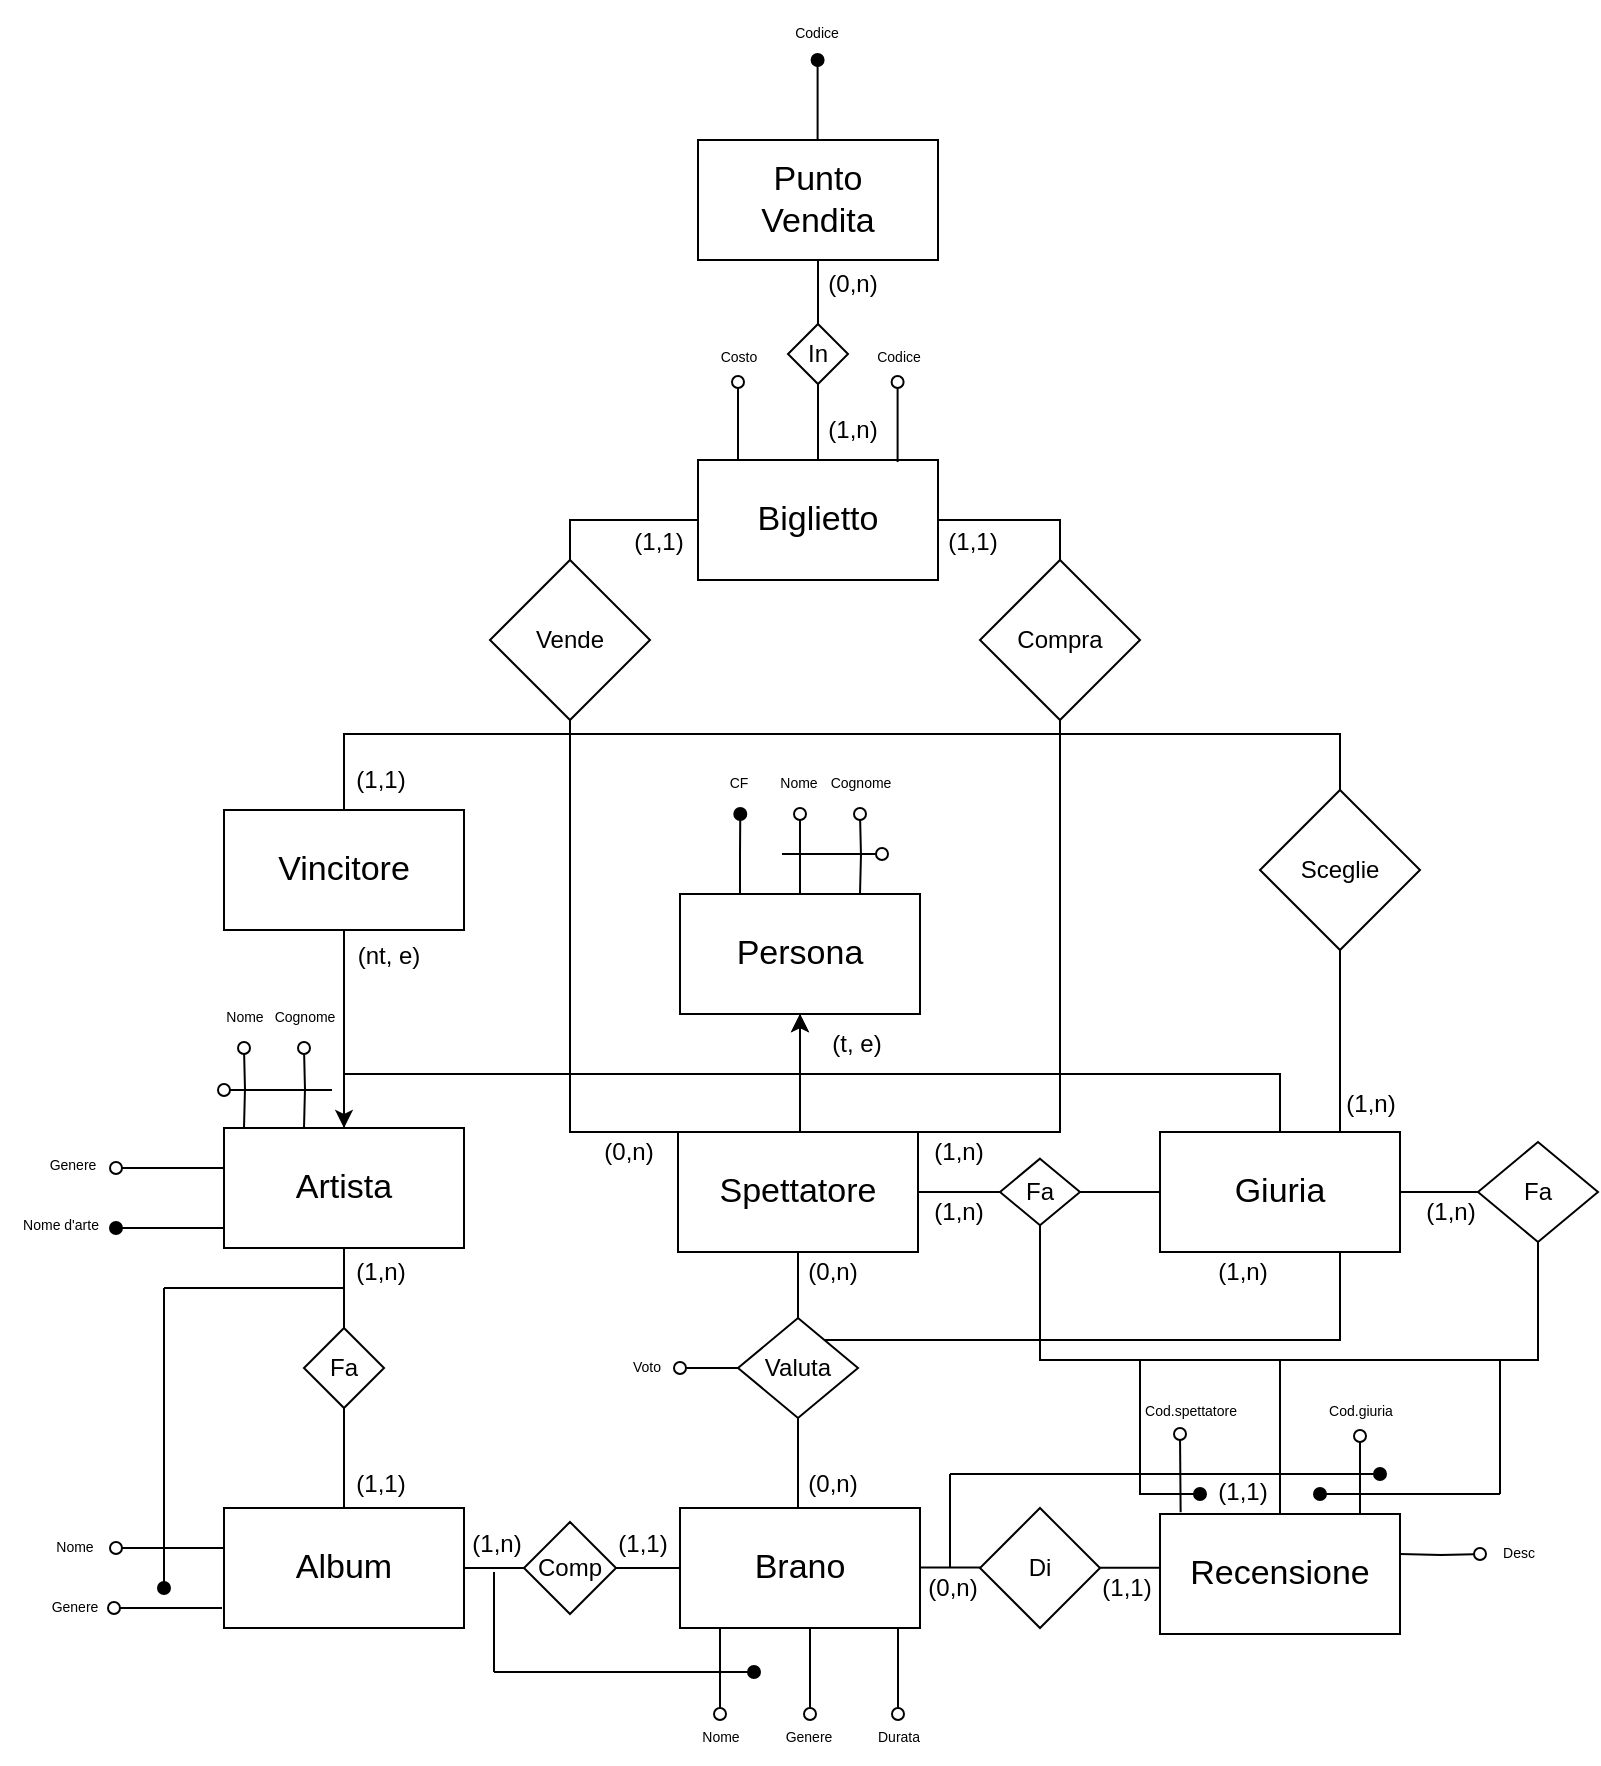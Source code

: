 <mxfile version="24.3.1" type="device">
  <diagram name="Page-1" id="6_uG9G4QXuL_a9NMh_rZ">
    <mxGraphModel dx="1434" dy="756" grid="1" gridSize="10" guides="1" tooltips="1" connect="1" arrows="1" fold="1" page="1" pageScale="1" pageWidth="3300" pageHeight="2339" math="0" shadow="0">
      <root>
        <mxCell id="0" />
        <mxCell id="1" parent="0" />
        <mxCell id="wCHP_Dc-bE9rDjU99wCx-6" style="edgeStyle=orthogonalEdgeStyle;rounded=0;orthogonalLoop=1;jettySize=auto;html=1;exitX=0.25;exitY=0;exitDx=0;exitDy=0;endArrow=oval;endFill=1;" parent="1" source="wCHP_Dc-bE9rDjU99wCx-1" edge="1">
          <mxGeometry relative="1" as="geometry">
            <mxPoint x="1500.143" y="1037" as="targetPoint" />
          </mxGeometry>
        </mxCell>
        <mxCell id="wCHP_Dc-bE9rDjU99wCx-8" style="edgeStyle=orthogonalEdgeStyle;rounded=0;orthogonalLoop=1;jettySize=auto;html=1;endArrow=oval;endFill=0;" parent="1" source="wCHP_Dc-bE9rDjU99wCx-1" edge="1">
          <mxGeometry relative="1" as="geometry">
            <mxPoint x="1530" y="1037" as="targetPoint" />
          </mxGeometry>
        </mxCell>
        <mxCell id="wCHP_Dc-bE9rDjU99wCx-1" value="&lt;font style=&quot;font-size: 17px;&quot;&gt;Persona&lt;/font&gt;" style="rounded=0;whiteSpace=wrap;html=1;" parent="1" vertex="1">
          <mxGeometry x="1470" y="1077" width="120" height="60" as="geometry" />
        </mxCell>
        <mxCell id="wCHP_Dc-bE9rDjU99wCx-4" style="edgeStyle=orthogonalEdgeStyle;rounded=0;orthogonalLoop=1;jettySize=auto;html=1;entryX=0.5;entryY=1;entryDx=0;entryDy=0;" parent="1" source="wCHP_Dc-bE9rDjU99wCx-2" target="wCHP_Dc-bE9rDjU99wCx-1" edge="1">
          <mxGeometry relative="1" as="geometry">
            <Array as="points">
              <mxPoint x="1302" y="1167" />
              <mxPoint x="1530" y="1167" />
            </Array>
          </mxGeometry>
        </mxCell>
        <mxCell id="wCHP_Dc-bE9rDjU99wCx-2" value="&lt;font style=&quot;font-size: 17px;&quot;&gt;Artista&lt;/font&gt;" style="rounded=0;whiteSpace=wrap;html=1;" parent="1" vertex="1">
          <mxGeometry x="1242" y="1194" width="120" height="60" as="geometry" />
        </mxCell>
        <mxCell id="wCHP_Dc-bE9rDjU99wCx-42" style="edgeStyle=orthogonalEdgeStyle;rounded=0;orthogonalLoop=1;jettySize=auto;html=1;endArrow=none;endFill=0;" parent="1" edge="1">
          <mxGeometry relative="1" as="geometry">
            <mxPoint x="1530" y="1137" as="targetPoint" />
            <mxPoint x="1530" y="1196" as="sourcePoint" />
          </mxGeometry>
        </mxCell>
        <mxCell id="wCHP_Dc-bE9rDjU99wCx-101" style="edgeStyle=orthogonalEdgeStyle;rounded=0;orthogonalLoop=1;jettySize=auto;html=1;exitX=1;exitY=0;exitDx=0;exitDy=0;entryX=0.5;entryY=1;entryDx=0;entryDy=0;endArrow=none;endFill=0;" parent="1" source="wCHP_Dc-bE9rDjU99wCx-3" target="wCHP_Dc-bE9rDjU99wCx-96" edge="1">
          <mxGeometry relative="1" as="geometry">
            <Array as="points">
              <mxPoint x="1660" y="1196" />
              <mxPoint x="1660" y="977" />
            </Array>
          </mxGeometry>
        </mxCell>
        <mxCell id="wCHP_Dc-bE9rDjU99wCx-3" value="&lt;font style=&quot;font-size: 17px;&quot;&gt;Spettatore&lt;/font&gt;" style="rounded=0;whiteSpace=wrap;html=1;" parent="1" vertex="1">
          <mxGeometry x="1469" y="1196" width="120" height="60" as="geometry" />
        </mxCell>
        <mxCell id="wCHP_Dc-bE9rDjU99wCx-7" value="&lt;font style=&quot;font-size: 7px;&quot;&gt;CF&lt;/font&gt;" style="text;html=1;align=center;verticalAlign=middle;resizable=0;points=[];autosize=1;strokeColor=none;fillColor=none;" parent="1" vertex="1">
          <mxGeometry x="1484" y="1005" width="30" height="30" as="geometry" />
        </mxCell>
        <mxCell id="wCHP_Dc-bE9rDjU99wCx-9" value="&lt;font style=&quot;font-size: 7px;&quot;&gt;Nome&lt;/font&gt;" style="text;html=1;align=center;verticalAlign=middle;resizable=0;points=[];autosize=1;strokeColor=none;fillColor=none;" parent="1" vertex="1">
          <mxGeometry x="1509" y="1005" width="40" height="30" as="geometry" />
        </mxCell>
        <mxCell id="wCHP_Dc-bE9rDjU99wCx-10" style="edgeStyle=orthogonalEdgeStyle;rounded=0;orthogonalLoop=1;jettySize=auto;html=1;endArrow=oval;endFill=0;" parent="1" edge="1">
          <mxGeometry relative="1" as="geometry">
            <mxPoint x="1560" y="1037" as="targetPoint" />
            <mxPoint x="1560" y="1077" as="sourcePoint" />
          </mxGeometry>
        </mxCell>
        <mxCell id="wCHP_Dc-bE9rDjU99wCx-11" value="&lt;font style=&quot;font-size: 7px;&quot;&gt;Cognome&lt;/font&gt;" style="text;html=1;align=center;verticalAlign=middle;resizable=0;points=[];autosize=1;strokeColor=none;fillColor=none;" parent="1" vertex="1">
          <mxGeometry x="1535" y="1005" width="50" height="30" as="geometry" />
        </mxCell>
        <mxCell id="wCHP_Dc-bE9rDjU99wCx-13" style="edgeStyle=orthogonalEdgeStyle;rounded=0;orthogonalLoop=1;jettySize=auto;html=1;endArrow=oval;endFill=0;" parent="1" edge="1">
          <mxGeometry relative="1" as="geometry">
            <mxPoint x="1252" y="1154" as="targetPoint" />
            <mxPoint x="1252" y="1194" as="sourcePoint" />
          </mxGeometry>
        </mxCell>
        <mxCell id="wCHP_Dc-bE9rDjU99wCx-14" style="edgeStyle=orthogonalEdgeStyle;rounded=0;orthogonalLoop=1;jettySize=auto;html=1;endArrow=oval;endFill=0;" parent="1" edge="1">
          <mxGeometry relative="1" as="geometry">
            <mxPoint x="1282" y="1154" as="targetPoint" />
            <mxPoint x="1282" y="1194" as="sourcePoint" />
          </mxGeometry>
        </mxCell>
        <mxCell id="wCHP_Dc-bE9rDjU99wCx-15" value="&lt;font style=&quot;font-size: 7px;&quot;&gt;Cognome&lt;/font&gt;" style="text;html=1;align=center;verticalAlign=middle;resizable=0;points=[];autosize=1;strokeColor=none;fillColor=none;" parent="1" vertex="1">
          <mxGeometry x="1257" y="1122" width="50" height="30" as="geometry" />
        </mxCell>
        <mxCell id="wCHP_Dc-bE9rDjU99wCx-16" value="&lt;font style=&quot;font-size: 7px;&quot;&gt;Nome&lt;/font&gt;" style="text;html=1;align=center;verticalAlign=middle;resizable=0;points=[];autosize=1;strokeColor=none;fillColor=none;" parent="1" vertex="1">
          <mxGeometry x="1232" y="1122" width="40" height="30" as="geometry" />
        </mxCell>
        <mxCell id="wCHP_Dc-bE9rDjU99wCx-18" style="edgeStyle=orthogonalEdgeStyle;rounded=0;orthogonalLoop=1;jettySize=auto;html=1;endArrow=oval;endFill=0;" parent="1" edge="1">
          <mxGeometry relative="1" as="geometry">
            <mxPoint x="1242" y="1175" as="targetPoint" />
            <mxPoint x="1296" y="1175" as="sourcePoint" />
          </mxGeometry>
        </mxCell>
        <mxCell id="wCHP_Dc-bE9rDjU99wCx-19" style="edgeStyle=orthogonalEdgeStyle;rounded=0;orthogonalLoop=1;jettySize=auto;html=1;endArrow=oval;endFill=0;" parent="1" edge="1">
          <mxGeometry relative="1" as="geometry">
            <mxPoint x="1188" y="1214" as="targetPoint" />
            <mxPoint x="1242" y="1214" as="sourcePoint" />
          </mxGeometry>
        </mxCell>
        <mxCell id="wCHP_Dc-bE9rDjU99wCx-20" value="&lt;font style=&quot;font-size: 7px;&quot;&gt;Genere&lt;/font&gt;" style="text;html=1;align=center;verticalAlign=middle;resizable=0;points=[];autosize=1;strokeColor=none;fillColor=none;" parent="1" vertex="1">
          <mxGeometry x="1141" y="1196" width="50" height="30" as="geometry" />
        </mxCell>
        <mxCell id="wCHP_Dc-bE9rDjU99wCx-21" style="edgeStyle=orthogonalEdgeStyle;rounded=0;orthogonalLoop=1;jettySize=auto;html=1;endArrow=oval;endFill=1;" parent="1" edge="1">
          <mxGeometry relative="1" as="geometry">
            <mxPoint x="1188" y="1244" as="targetPoint" />
            <mxPoint x="1242" y="1244" as="sourcePoint" />
          </mxGeometry>
        </mxCell>
        <mxCell id="wCHP_Dc-bE9rDjU99wCx-22" value="&lt;font style=&quot;font-size: 7px;&quot;&gt;Nome d&#39;arte&lt;/font&gt;" style="text;html=1;align=center;verticalAlign=middle;resizable=0;points=[];autosize=1;strokeColor=none;fillColor=none;" parent="1" vertex="1">
          <mxGeometry x="1130" y="1226" width="60" height="30" as="geometry" />
        </mxCell>
        <mxCell id="wCHP_Dc-bE9rDjU99wCx-24" style="edgeStyle=orthogonalEdgeStyle;rounded=0;orthogonalLoop=1;jettySize=auto;html=1;entryX=0.5;entryY=1;entryDx=0;entryDy=0;endArrow=none;endFill=0;" parent="1" source="wCHP_Dc-bE9rDjU99wCx-23" target="wCHP_Dc-bE9rDjU99wCx-2" edge="1">
          <mxGeometry relative="1" as="geometry" />
        </mxCell>
        <mxCell id="wCHP_Dc-bE9rDjU99wCx-23" value="Fa" style="rhombus;whiteSpace=wrap;html=1;" parent="1" vertex="1">
          <mxGeometry x="1282" y="1294" width="40" height="40" as="geometry" />
        </mxCell>
        <mxCell id="wCHP_Dc-bE9rDjU99wCx-26" style="edgeStyle=orthogonalEdgeStyle;rounded=0;orthogonalLoop=1;jettySize=auto;html=1;entryX=0.5;entryY=1;entryDx=0;entryDy=0;endArrow=none;endFill=0;" parent="1" source="wCHP_Dc-bE9rDjU99wCx-25" target="wCHP_Dc-bE9rDjU99wCx-23" edge="1">
          <mxGeometry relative="1" as="geometry" />
        </mxCell>
        <mxCell id="wCHP_Dc-bE9rDjU99wCx-40" value="" style="edgeStyle=orthogonalEdgeStyle;rounded=0;orthogonalLoop=1;jettySize=auto;html=1;endArrow=none;endFill=0;" parent="1" source="wCHP_Dc-bE9rDjU99wCx-34" target="wCHP_Dc-bE9rDjU99wCx-36" edge="1">
          <mxGeometry relative="1" as="geometry" />
        </mxCell>
        <mxCell id="wCHP_Dc-bE9rDjU99wCx-25" value="&lt;font style=&quot;font-size: 17px;&quot;&gt;Album&lt;/font&gt;" style="rounded=0;whiteSpace=wrap;html=1;" parent="1" vertex="1">
          <mxGeometry x="1242" y="1384" width="120" height="60" as="geometry" />
        </mxCell>
        <mxCell id="wCHP_Dc-bE9rDjU99wCx-27" style="edgeStyle=orthogonalEdgeStyle;rounded=0;orthogonalLoop=1;jettySize=auto;html=1;endArrow=oval;endFill=0;" parent="1" edge="1">
          <mxGeometry relative="1" as="geometry">
            <mxPoint x="1188" y="1404" as="targetPoint" />
            <mxPoint x="1242" y="1404" as="sourcePoint" />
          </mxGeometry>
        </mxCell>
        <mxCell id="wCHP_Dc-bE9rDjU99wCx-28" value="&lt;font style=&quot;font-size: 7px;&quot;&gt;Nome&lt;/font&gt;" style="text;html=1;align=center;verticalAlign=middle;resizable=0;points=[];autosize=1;strokeColor=none;fillColor=none;" parent="1" vertex="1">
          <mxGeometry x="1147" y="1387" width="40" height="30" as="geometry" />
        </mxCell>
        <mxCell id="wCHP_Dc-bE9rDjU99wCx-29" value="" style="endArrow=none;html=1;rounded=0;" parent="1" edge="1">
          <mxGeometry width="50" height="50" relative="1" as="geometry">
            <mxPoint x="1212" y="1274" as="sourcePoint" />
            <mxPoint x="1302" y="1274" as="targetPoint" />
          </mxGeometry>
        </mxCell>
        <mxCell id="wCHP_Dc-bE9rDjU99wCx-30" value="" style="endArrow=oval;html=1;rounded=0;endFill=1;" parent="1" edge="1">
          <mxGeometry width="50" height="50" relative="1" as="geometry">
            <mxPoint x="1212" y="1274" as="sourcePoint" />
            <mxPoint x="1212" y="1424" as="targetPoint" />
          </mxGeometry>
        </mxCell>
        <mxCell id="wCHP_Dc-bE9rDjU99wCx-31" style="edgeStyle=orthogonalEdgeStyle;rounded=0;orthogonalLoop=1;jettySize=auto;html=1;endArrow=oval;endFill=0;" parent="1" edge="1">
          <mxGeometry relative="1" as="geometry">
            <mxPoint x="1187" y="1434" as="targetPoint" />
            <mxPoint x="1241" y="1434" as="sourcePoint" />
          </mxGeometry>
        </mxCell>
        <mxCell id="wCHP_Dc-bE9rDjU99wCx-32" value="&lt;font style=&quot;font-size: 7px;&quot;&gt;Genere&lt;/font&gt;" style="text;html=1;align=center;verticalAlign=middle;resizable=0;points=[];autosize=1;strokeColor=none;fillColor=none;" parent="1" vertex="1">
          <mxGeometry x="1142" y="1417" width="50" height="30" as="geometry" />
        </mxCell>
        <mxCell id="wCHP_Dc-bE9rDjU99wCx-36" value="&lt;font style=&quot;font-size: 17px;&quot;&gt;Brano&lt;/font&gt;" style="rounded=0;whiteSpace=wrap;html=1;" parent="1" vertex="1">
          <mxGeometry x="1470" y="1384" width="120" height="60" as="geometry" />
        </mxCell>
        <mxCell id="wCHP_Dc-bE9rDjU99wCx-41" value="" style="edgeStyle=orthogonalEdgeStyle;rounded=0;orthogonalLoop=1;jettySize=auto;html=1;endArrow=none;endFill=0;" parent="1" source="wCHP_Dc-bE9rDjU99wCx-25" target="wCHP_Dc-bE9rDjU99wCx-34" edge="1">
          <mxGeometry relative="1" as="geometry">
            <mxPoint x="1362" y="1414" as="sourcePoint" />
            <mxPoint x="1470" y="1414" as="targetPoint" />
          </mxGeometry>
        </mxCell>
        <mxCell id="wCHP_Dc-bE9rDjU99wCx-34" value="Comp" style="rhombus;whiteSpace=wrap;html=1;" parent="1" vertex="1">
          <mxGeometry x="1392" y="1391" width="46" height="46" as="geometry" />
        </mxCell>
        <mxCell id="wCHP_Dc-bE9rDjU99wCx-44" style="edgeStyle=orthogonalEdgeStyle;rounded=0;orthogonalLoop=1;jettySize=auto;html=1;" parent="1" source="wCHP_Dc-bE9rDjU99wCx-43" edge="1">
          <mxGeometry relative="1" as="geometry">
            <mxPoint x="1530" y="1137" as="targetPoint" />
            <Array as="points">
              <mxPoint x="1770" y="1167" />
              <mxPoint x="1530" y="1167" />
            </Array>
          </mxGeometry>
        </mxCell>
        <mxCell id="wCHP_Dc-bE9rDjU99wCx-43" value="&lt;font style=&quot;font-size: 17px;&quot;&gt;Giuria&lt;/font&gt;" style="rounded=0;whiteSpace=wrap;html=1;" parent="1" vertex="1">
          <mxGeometry x="1710" y="1196" width="120" height="60" as="geometry" />
        </mxCell>
        <mxCell id="wCHP_Dc-bE9rDjU99wCx-46" value="" style="edgeStyle=orthogonalEdgeStyle;rounded=0;orthogonalLoop=1;jettySize=auto;html=1;endArrow=none;endFill=0;" parent="1" source="wCHP_Dc-bE9rDjU99wCx-45" target="wCHP_Dc-bE9rDjU99wCx-3" edge="1">
          <mxGeometry relative="1" as="geometry" />
        </mxCell>
        <mxCell id="wCHP_Dc-bE9rDjU99wCx-49" value="" style="edgeStyle=orthogonalEdgeStyle;rounded=0;orthogonalLoop=1;jettySize=auto;html=1;endArrow=none;endFill=0;" parent="1" source="wCHP_Dc-bE9rDjU99wCx-45" target="wCHP_Dc-bE9rDjU99wCx-36" edge="1">
          <mxGeometry relative="1" as="geometry">
            <Array as="points">
              <mxPoint x="1529" y="1387" />
              <mxPoint x="1529" y="1387" />
            </Array>
          </mxGeometry>
        </mxCell>
        <mxCell id="BbvUgIs7BHoKyrE0JcpK-2" style="edgeStyle=orthogonalEdgeStyle;rounded=0;orthogonalLoop=1;jettySize=auto;html=1;endArrow=oval;endFill=0;" parent="1" source="wCHP_Dc-bE9rDjU99wCx-45" edge="1">
          <mxGeometry relative="1" as="geometry">
            <mxPoint x="1470" y="1314" as="targetPoint" />
          </mxGeometry>
        </mxCell>
        <mxCell id="Ueu6p_vTCTjkxsaH0La5-2" style="edgeStyle=orthogonalEdgeStyle;rounded=0;orthogonalLoop=1;jettySize=auto;html=1;entryX=0.75;entryY=1;entryDx=0;entryDy=0;endArrow=none;endFill=0;" edge="1" parent="1" source="wCHP_Dc-bE9rDjU99wCx-45" target="wCHP_Dc-bE9rDjU99wCx-43">
          <mxGeometry relative="1" as="geometry">
            <Array as="points">
              <mxPoint x="1800" y="1300" />
            </Array>
          </mxGeometry>
        </mxCell>
        <mxCell id="wCHP_Dc-bE9rDjU99wCx-45" value="Valuta" style="rhombus;whiteSpace=wrap;html=1;" parent="1" vertex="1">
          <mxGeometry x="1499" y="1289" width="60" height="50" as="geometry" />
        </mxCell>
        <mxCell id="wCHP_Dc-bE9rDjU99wCx-50" style="edgeStyle=orthogonalEdgeStyle;rounded=0;orthogonalLoop=1;jettySize=auto;html=1;endArrow=oval;endFill=0;exitX=0.25;exitY=1;exitDx=0;exitDy=0;" parent="1" edge="1">
          <mxGeometry relative="1" as="geometry">
            <mxPoint x="1490" y="1487" as="targetPoint" />
            <mxPoint x="1490" y="1444" as="sourcePoint" />
          </mxGeometry>
        </mxCell>
        <mxCell id="wCHP_Dc-bE9rDjU99wCx-53" style="edgeStyle=orthogonalEdgeStyle;rounded=0;orthogonalLoop=1;jettySize=auto;html=1;entryX=0.5;entryY=0;entryDx=0;entryDy=0;" parent="1" source="wCHP_Dc-bE9rDjU99wCx-51" target="wCHP_Dc-bE9rDjU99wCx-2" edge="1">
          <mxGeometry relative="1" as="geometry" />
        </mxCell>
        <mxCell id="wCHP_Dc-bE9rDjU99wCx-51" value="&lt;font style=&quot;font-size: 17px;&quot;&gt;Vincitore&lt;/font&gt;" style="rounded=0;whiteSpace=wrap;html=1;" parent="1" vertex="1">
          <mxGeometry x="1242" y="1035" width="120" height="60" as="geometry" />
        </mxCell>
        <mxCell id="wCHP_Dc-bE9rDjU99wCx-54" value="" style="endArrow=none;html=1;rounded=0;" parent="1" edge="1">
          <mxGeometry width="50" height="50" relative="1" as="geometry">
            <mxPoint x="1377" y="1466" as="sourcePoint" />
            <mxPoint x="1377" y="1416" as="targetPoint" />
          </mxGeometry>
        </mxCell>
        <mxCell id="wCHP_Dc-bE9rDjU99wCx-55" value="" style="endArrow=oval;html=1;rounded=0;endFill=1;" parent="1" edge="1">
          <mxGeometry width="50" height="50" relative="1" as="geometry">
            <mxPoint x="1377" y="1466" as="sourcePoint" />
            <mxPoint x="1507" y="1466" as="targetPoint" />
          </mxGeometry>
        </mxCell>
        <mxCell id="wCHP_Dc-bE9rDjU99wCx-56" value="&lt;font style=&quot;font-size: 7px;&quot;&gt;Nome&lt;/font&gt;" style="text;html=1;align=center;verticalAlign=middle;resizable=0;points=[];autosize=1;strokeColor=none;fillColor=none;" parent="1" vertex="1">
          <mxGeometry x="1470" y="1482" width="40" height="30" as="geometry" />
        </mxCell>
        <mxCell id="wCHP_Dc-bE9rDjU99wCx-57" style="edgeStyle=orthogonalEdgeStyle;rounded=0;orthogonalLoop=1;jettySize=auto;html=1;endArrow=oval;endFill=0;exitX=0.25;exitY=1;exitDx=0;exitDy=0;" parent="1" edge="1">
          <mxGeometry relative="1" as="geometry">
            <mxPoint x="1535" y="1487" as="targetPoint" />
            <mxPoint x="1535" y="1444" as="sourcePoint" />
            <Array as="points">
              <mxPoint x="1535" y="1457" />
              <mxPoint x="1535" y="1457" />
            </Array>
          </mxGeometry>
        </mxCell>
        <mxCell id="wCHP_Dc-bE9rDjU99wCx-58" value="&lt;font style=&quot;font-size: 7px;&quot;&gt;Genere&lt;/font&gt;" style="text;html=1;align=center;verticalAlign=middle;resizable=0;points=[];autosize=1;strokeColor=none;fillColor=none;" parent="1" vertex="1">
          <mxGeometry x="1509" y="1482" width="50" height="30" as="geometry" />
        </mxCell>
        <mxCell id="wCHP_Dc-bE9rDjU99wCx-59" style="edgeStyle=orthogonalEdgeStyle;rounded=0;orthogonalLoop=1;jettySize=auto;html=1;endArrow=oval;endFill=0;exitX=0.25;exitY=1;exitDx=0;exitDy=0;" parent="1" edge="1">
          <mxGeometry relative="1" as="geometry">
            <mxPoint x="1579" y="1487" as="targetPoint" />
            <mxPoint x="1579" y="1444" as="sourcePoint" />
            <Array as="points">
              <mxPoint x="1579" y="1457" />
              <mxPoint x="1579" y="1457" />
            </Array>
          </mxGeometry>
        </mxCell>
        <mxCell id="wCHP_Dc-bE9rDjU99wCx-60" value="&lt;font style=&quot;font-size: 7px;&quot;&gt;Durata&lt;/font&gt;" style="text;html=1;align=center;verticalAlign=middle;resizable=0;points=[];autosize=1;strokeColor=none;fillColor=none;" parent="1" vertex="1">
          <mxGeometry x="1559" y="1482" width="40" height="30" as="geometry" />
        </mxCell>
        <mxCell id="wCHP_Dc-bE9rDjU99wCx-62" value="Di" style="rhombus;whiteSpace=wrap;html=1;" parent="1" vertex="1">
          <mxGeometry x="1620" y="1384" width="60" height="60" as="geometry" />
        </mxCell>
        <mxCell id="wCHP_Dc-bE9rDjU99wCx-63" value="" style="edgeStyle=orthogonalEdgeStyle;rounded=0;orthogonalLoop=1;jettySize=auto;html=1;endArrow=none;endFill=0;entryX=0;entryY=0.5;entryDx=0;entryDy=0;" parent="1" target="wCHP_Dc-bE9rDjU99wCx-62" edge="1">
          <mxGeometry relative="1" as="geometry">
            <mxPoint x="1590" y="1413.76" as="sourcePoint" />
            <mxPoint x="1615" y="1413.76" as="targetPoint" />
          </mxGeometry>
        </mxCell>
        <mxCell id="wCHP_Dc-bE9rDjU99wCx-66" value="&lt;font style=&quot;font-size: 7px;&quot;&gt;Voto&lt;/font&gt;" style="text;html=1;align=center;verticalAlign=middle;resizable=0;points=[];autosize=1;strokeColor=none;fillColor=none;" parent="1" vertex="1">
          <mxGeometry x="1433" y="1297" width="40" height="30" as="geometry" />
        </mxCell>
        <mxCell id="wCHP_Dc-bE9rDjU99wCx-67" value="&lt;font style=&quot;font-size: 17px;&quot;&gt;Recensione&lt;/font&gt;" style="rounded=0;whiteSpace=wrap;html=1;" parent="1" vertex="1">
          <mxGeometry x="1710" y="1387" width="120" height="60" as="geometry" />
        </mxCell>
        <mxCell id="wCHP_Dc-bE9rDjU99wCx-68" value="" style="edgeStyle=orthogonalEdgeStyle;rounded=0;orthogonalLoop=1;jettySize=auto;html=1;endArrow=none;endFill=0;entryX=0;entryY=0.5;entryDx=0;entryDy=0;" parent="1" edge="1">
          <mxGeometry relative="1" as="geometry">
            <mxPoint x="1680" y="1413.88" as="sourcePoint" />
            <mxPoint x="1710" y="1414.12" as="targetPoint" />
          </mxGeometry>
        </mxCell>
        <mxCell id="wCHP_Dc-bE9rDjU99wCx-70" style="edgeStyle=orthogonalEdgeStyle;rounded=0;orthogonalLoop=1;jettySize=auto;html=1;endArrow=oval;endFill=0;" parent="1" edge="1">
          <mxGeometry relative="1" as="geometry">
            <mxPoint x="1870" y="1407" as="targetPoint" />
            <mxPoint x="1830" y="1407" as="sourcePoint" />
          </mxGeometry>
        </mxCell>
        <mxCell id="wCHP_Dc-bE9rDjU99wCx-71" value="&lt;font style=&quot;font-size: 7px;&quot;&gt;Desc&lt;/font&gt;" style="text;html=1;align=center;verticalAlign=middle;resizable=0;points=[];autosize=1;strokeColor=none;fillColor=none;" parent="1" vertex="1">
          <mxGeometry x="1869" y="1390" width="40" height="30" as="geometry" />
        </mxCell>
        <mxCell id="wCHP_Dc-bE9rDjU99wCx-73" value="" style="endArrow=none;html=1;rounded=0;" parent="1" edge="1">
          <mxGeometry width="50" height="50" relative="1" as="geometry">
            <mxPoint x="1605" y="1414" as="sourcePoint" />
            <mxPoint x="1605" y="1367" as="targetPoint" />
          </mxGeometry>
        </mxCell>
        <mxCell id="wCHP_Dc-bE9rDjU99wCx-74" value="" style="endArrow=oval;html=1;rounded=0;endFill=1;" parent="1" edge="1">
          <mxGeometry width="50" height="50" relative="1" as="geometry">
            <mxPoint x="1605" y="1367" as="sourcePoint" />
            <mxPoint x="1820" y="1367" as="targetPoint" />
          </mxGeometry>
        </mxCell>
        <mxCell id="wCHP_Dc-bE9rDjU99wCx-75" value="" style="endArrow=oval;html=1;rounded=0;exitX=0.086;exitY=-0.014;exitDx=0;exitDy=0;exitPerimeter=0;endFill=0;" parent="1" source="wCHP_Dc-bE9rDjU99wCx-67" edge="1">
          <mxGeometry width="50" height="50" relative="1" as="geometry">
            <mxPoint x="1670" y="1407" as="sourcePoint" />
            <mxPoint x="1720" y="1347" as="targetPoint" />
          </mxGeometry>
        </mxCell>
        <mxCell id="wCHP_Dc-bE9rDjU99wCx-78" style="edgeStyle=orthogonalEdgeStyle;rounded=0;orthogonalLoop=1;jettySize=auto;html=1;endArrow=none;endFill=0;entryX=1;entryY=0.5;entryDx=0;entryDy=0;" parent="1" source="wCHP_Dc-bE9rDjU99wCx-76" target="wCHP_Dc-bE9rDjU99wCx-3" edge="1">
          <mxGeometry relative="1" as="geometry">
            <mxPoint x="1590" y="1226" as="targetPoint" />
          </mxGeometry>
        </mxCell>
        <mxCell id="wCHP_Dc-bE9rDjU99wCx-79" style="edgeStyle=orthogonalEdgeStyle;rounded=0;orthogonalLoop=1;jettySize=auto;html=1;entryX=0.5;entryY=0;entryDx=0;entryDy=0;endArrow=none;endFill=0;" parent="1" edge="1">
          <mxGeometry relative="1" as="geometry">
            <Array as="points">
              <mxPoint x="1650" y="1310" />
              <mxPoint x="1770" y="1310" />
            </Array>
            <mxPoint x="1650" y="1240.994" as="sourcePoint" />
            <mxPoint x="1770" y="1387" as="targetPoint" />
          </mxGeometry>
        </mxCell>
        <mxCell id="Ueu6p_vTCTjkxsaH0La5-1" style="edgeStyle=orthogonalEdgeStyle;rounded=0;orthogonalLoop=1;jettySize=auto;html=1;entryX=0;entryY=0.5;entryDx=0;entryDy=0;endArrow=none;endFill=0;" edge="1" parent="1" source="wCHP_Dc-bE9rDjU99wCx-76" target="wCHP_Dc-bE9rDjU99wCx-43">
          <mxGeometry relative="1" as="geometry" />
        </mxCell>
        <mxCell id="wCHP_Dc-bE9rDjU99wCx-76" value="Fa" style="rhombus;whiteSpace=wrap;html=1;" parent="1" vertex="1">
          <mxGeometry x="1630" y="1209.33" width="40" height="33.33" as="geometry" />
        </mxCell>
        <mxCell id="wCHP_Dc-bE9rDjU99wCx-81" value="" style="endArrow=oval;html=1;rounded=0;endFill=1;" parent="1" edge="1">
          <mxGeometry width="50" height="50" relative="1" as="geometry">
            <mxPoint x="1700" y="1377" as="sourcePoint" />
            <mxPoint x="1730" y="1377" as="targetPoint" />
          </mxGeometry>
        </mxCell>
        <mxCell id="wCHP_Dc-bE9rDjU99wCx-83" style="edgeStyle=orthogonalEdgeStyle;rounded=0;orthogonalLoop=1;jettySize=auto;html=1;entryX=1;entryY=0.5;entryDx=0;entryDy=0;endArrow=none;endFill=0;" parent="1" source="wCHP_Dc-bE9rDjU99wCx-82" target="wCHP_Dc-bE9rDjU99wCx-43" edge="1">
          <mxGeometry relative="1" as="geometry" />
        </mxCell>
        <mxCell id="wCHP_Dc-bE9rDjU99wCx-84" style="edgeStyle=orthogonalEdgeStyle;rounded=0;orthogonalLoop=1;jettySize=auto;html=1;endArrow=none;endFill=0;" parent="1" edge="1">
          <mxGeometry relative="1" as="geometry">
            <mxPoint x="1770" y="1380" as="targetPoint" />
            <Array as="points">
              <mxPoint x="1899" y="1310" />
              <mxPoint x="1770" y="1310" />
            </Array>
            <mxPoint x="1899" y="1244" as="sourcePoint" />
          </mxGeometry>
        </mxCell>
        <mxCell id="wCHP_Dc-bE9rDjU99wCx-82" value="Fa" style="rhombus;whiteSpace=wrap;html=1;" parent="1" vertex="1">
          <mxGeometry x="1869" y="1201" width="60" height="50" as="geometry" />
        </mxCell>
        <mxCell id="wCHP_Dc-bE9rDjU99wCx-85" value="&lt;font style=&quot;font-size: 7px;&quot;&gt;Cod.spettatore&lt;/font&gt;" style="text;html=1;align=center;verticalAlign=middle;resizable=0;points=[];autosize=1;strokeColor=none;fillColor=none;" parent="1" vertex="1">
          <mxGeometry x="1690" y="1319" width="70" height="30" as="geometry" />
        </mxCell>
        <mxCell id="wCHP_Dc-bE9rDjU99wCx-86" value="" style="endArrow=oval;html=1;rounded=0;exitX=0.086;exitY=-0.014;exitDx=0;exitDy=0;exitPerimeter=0;endFill=0;" parent="1" edge="1">
          <mxGeometry width="50" height="50" relative="1" as="geometry">
            <mxPoint x="1810" y="1387" as="sourcePoint" />
            <mxPoint x="1810" y="1348" as="targetPoint" />
          </mxGeometry>
        </mxCell>
        <mxCell id="wCHP_Dc-bE9rDjU99wCx-87" value="&lt;div&gt;&lt;font style=&quot;font-size: 7px;&quot;&gt;Cod.giuria&lt;/font&gt;&lt;/div&gt;&lt;div&gt;&lt;font style=&quot;font-size: 7px;&quot;&gt;&lt;br&gt;&lt;/font&gt;&lt;/div&gt;" style="text;html=1;align=center;verticalAlign=middle;resizable=0;points=[];autosize=1;strokeColor=none;fillColor=none;" parent="1" vertex="1">
          <mxGeometry x="1780" y="1321" width="60" height="40" as="geometry" />
        </mxCell>
        <mxCell id="wCHP_Dc-bE9rDjU99wCx-88" value="" style="endArrow=none;html=1;rounded=0;" parent="1" edge="1">
          <mxGeometry width="50" height="50" relative="1" as="geometry">
            <mxPoint x="1880" y="1377" as="sourcePoint" />
            <mxPoint x="1880" y="1310" as="targetPoint" />
          </mxGeometry>
        </mxCell>
        <mxCell id="wCHP_Dc-bE9rDjU99wCx-89" value="" style="endArrow=oval;html=1;rounded=0;endFill=1;" parent="1" edge="1">
          <mxGeometry width="50" height="50" relative="1" as="geometry">
            <mxPoint x="1880" y="1377" as="sourcePoint" />
            <mxPoint x="1790" y="1377" as="targetPoint" />
          </mxGeometry>
        </mxCell>
        <mxCell id="wCHP_Dc-bE9rDjU99wCx-91" style="edgeStyle=orthogonalEdgeStyle;rounded=0;orthogonalLoop=1;jettySize=auto;html=1;entryX=1;entryY=0;entryDx=0;entryDy=0;endArrow=none;endFill=0;" parent="1" source="wCHP_Dc-bE9rDjU99wCx-90" target="wCHP_Dc-bE9rDjU99wCx-43" edge="1">
          <mxGeometry relative="1" as="geometry">
            <Array as="points">
              <mxPoint x="1800" y="1196" />
            </Array>
          </mxGeometry>
        </mxCell>
        <mxCell id="wCHP_Dc-bE9rDjU99wCx-92" style="edgeStyle=orthogonalEdgeStyle;rounded=0;orthogonalLoop=1;jettySize=auto;html=1;entryX=0.5;entryY=0;entryDx=0;entryDy=0;endArrow=none;endFill=0;" parent="1" source="wCHP_Dc-bE9rDjU99wCx-90" target="wCHP_Dc-bE9rDjU99wCx-51" edge="1">
          <mxGeometry relative="1" as="geometry">
            <Array as="points">
              <mxPoint x="1800" y="997" />
              <mxPoint x="1302" y="997" />
            </Array>
          </mxGeometry>
        </mxCell>
        <mxCell id="wCHP_Dc-bE9rDjU99wCx-90" value="Sceglie" style="rhombus;whiteSpace=wrap;html=1;" parent="1" vertex="1">
          <mxGeometry x="1760" y="1025" width="80" height="80" as="geometry" />
        </mxCell>
        <mxCell id="wCHP_Dc-bE9rDjU99wCx-96" value="Compra" style="rhombus;whiteSpace=wrap;html=1;" parent="1" vertex="1">
          <mxGeometry x="1620" y="910" width="80" height="80" as="geometry" />
        </mxCell>
        <mxCell id="wCHP_Dc-bE9rDjU99wCx-100" style="edgeStyle=orthogonalEdgeStyle;rounded=0;orthogonalLoop=1;jettySize=auto;html=1;entryX=0.25;entryY=0;entryDx=0;entryDy=0;endArrow=none;endFill=0;" parent="1" source="wCHP_Dc-bE9rDjU99wCx-97" target="wCHP_Dc-bE9rDjU99wCx-3" edge="1">
          <mxGeometry relative="1" as="geometry">
            <Array as="points">
              <mxPoint x="1415" y="1196" />
            </Array>
          </mxGeometry>
        </mxCell>
        <mxCell id="wCHP_Dc-bE9rDjU99wCx-97" value="Vende" style="rhombus;whiteSpace=wrap;html=1;" parent="1" vertex="1">
          <mxGeometry x="1375" y="910" width="80" height="80" as="geometry" />
        </mxCell>
        <mxCell id="wCHP_Dc-bE9rDjU99wCx-104" style="edgeStyle=orthogonalEdgeStyle;rounded=0;orthogonalLoop=1;jettySize=auto;html=1;entryX=0.5;entryY=0;entryDx=0;entryDy=0;endArrow=none;endFill=0;" parent="1" source="wCHP_Dc-bE9rDjU99wCx-102" target="wCHP_Dc-bE9rDjU99wCx-97" edge="1">
          <mxGeometry relative="1" as="geometry" />
        </mxCell>
        <mxCell id="wCHP_Dc-bE9rDjU99wCx-105" style="edgeStyle=orthogonalEdgeStyle;rounded=0;orthogonalLoop=1;jettySize=auto;html=1;entryX=0.5;entryY=0;entryDx=0;entryDy=0;endArrow=none;endFill=0;" parent="1" source="wCHP_Dc-bE9rDjU99wCx-102" target="wCHP_Dc-bE9rDjU99wCx-96" edge="1">
          <mxGeometry relative="1" as="geometry" />
        </mxCell>
        <mxCell id="wCHP_Dc-bE9rDjU99wCx-106" style="edgeStyle=orthogonalEdgeStyle;rounded=0;orthogonalLoop=1;jettySize=auto;html=1;endArrow=oval;endFill=0;" parent="1" edge="1">
          <mxGeometry relative="1" as="geometry">
            <mxPoint x="1499" y="821" as="targetPoint" />
            <mxPoint x="1499" y="861" as="sourcePoint" />
            <Array as="points">
              <mxPoint x="1499" y="831" />
              <mxPoint x="1499" y="831" />
            </Array>
          </mxGeometry>
        </mxCell>
        <mxCell id="wCHP_Dc-bE9rDjU99wCx-111" style="edgeStyle=orthogonalEdgeStyle;rounded=0;orthogonalLoop=1;jettySize=auto;html=1;endArrow=none;endFill=0;" parent="1" source="wCHP_Dc-bE9rDjU99wCx-102" edge="1">
          <mxGeometry relative="1" as="geometry">
            <mxPoint x="1539" y="790" as="targetPoint" />
          </mxGeometry>
        </mxCell>
        <mxCell id="wCHP_Dc-bE9rDjU99wCx-102" value="&lt;font style=&quot;font-size: 17px;&quot;&gt;Biglietto&lt;/font&gt;" style="rounded=0;whiteSpace=wrap;html=1;" parent="1" vertex="1">
          <mxGeometry x="1479" y="860" width="120" height="60" as="geometry" />
        </mxCell>
        <mxCell id="wCHP_Dc-bE9rDjU99wCx-108" value="&lt;font style=&quot;font-size: 7px;&quot;&gt;Costo&lt;/font&gt;" style="text;html=1;align=center;verticalAlign=middle;resizable=0;points=[];autosize=1;strokeColor=none;fillColor=none;" parent="1" vertex="1">
          <mxGeometry x="1479" y="792" width="40" height="30" as="geometry" />
        </mxCell>
        <mxCell id="wCHP_Dc-bE9rDjU99wCx-109" style="edgeStyle=orthogonalEdgeStyle;rounded=0;orthogonalLoop=1;jettySize=auto;html=1;endArrow=oval;endFill=0;" parent="1" edge="1">
          <mxGeometry relative="1" as="geometry">
            <mxPoint x="1578.8" y="821" as="targetPoint" />
            <mxPoint x="1578.8" y="861" as="sourcePoint" />
            <Array as="points">
              <mxPoint x="1578.8" y="831" />
              <mxPoint x="1578.8" y="831" />
            </Array>
          </mxGeometry>
        </mxCell>
        <mxCell id="wCHP_Dc-bE9rDjU99wCx-110" value="&lt;font style=&quot;font-size: 7px;&quot;&gt;Codice&lt;/font&gt;" style="text;html=1;align=center;verticalAlign=middle;resizable=0;points=[];autosize=1;strokeColor=none;fillColor=none;" parent="1" vertex="1">
          <mxGeometry x="1554" y="792" width="50" height="30" as="geometry" />
        </mxCell>
        <mxCell id="wCHP_Dc-bE9rDjU99wCx-115" style="edgeStyle=orthogonalEdgeStyle;rounded=0;orthogonalLoop=1;jettySize=auto;html=1;entryX=0.5;entryY=1;entryDx=0;entryDy=0;endArrow=none;endFill=0;" parent="1" source="wCHP_Dc-bE9rDjU99wCx-112" target="wCHP_Dc-bE9rDjU99wCx-113" edge="1">
          <mxGeometry relative="1" as="geometry" />
        </mxCell>
        <mxCell id="wCHP_Dc-bE9rDjU99wCx-112" value="In" style="rhombus;whiteSpace=wrap;html=1;" parent="1" vertex="1">
          <mxGeometry x="1524" y="792" width="30" height="30" as="geometry" />
        </mxCell>
        <mxCell id="wCHP_Dc-bE9rDjU99wCx-113" value="&lt;font style=&quot;font-size: 17px;&quot;&gt;Punto&lt;br&gt;Vendita&lt;/font&gt;" style="rounded=0;whiteSpace=wrap;html=1;" parent="1" vertex="1">
          <mxGeometry x="1479" y="700" width="120" height="60" as="geometry" />
        </mxCell>
        <mxCell id="wCHP_Dc-bE9rDjU99wCx-117" style="edgeStyle=orthogonalEdgeStyle;rounded=0;orthogonalLoop=1;jettySize=auto;html=1;endArrow=oval;endFill=1;" parent="1" edge="1">
          <mxGeometry relative="1" as="geometry">
            <mxPoint x="1538.8" y="660" as="targetPoint" />
            <mxPoint x="1538.8" y="700" as="sourcePoint" />
            <Array as="points">
              <mxPoint x="1538.8" y="670" />
              <mxPoint x="1538.8" y="670" />
            </Array>
          </mxGeometry>
        </mxCell>
        <mxCell id="wCHP_Dc-bE9rDjU99wCx-118" value="&lt;font style=&quot;font-size: 7px;&quot;&gt;Codice&lt;/font&gt;" style="text;html=1;align=center;verticalAlign=middle;resizable=0;points=[];autosize=1;strokeColor=none;fillColor=none;" parent="1" vertex="1">
          <mxGeometry x="1513" y="630" width="50" height="30" as="geometry" />
        </mxCell>
        <mxCell id="wCHP_Dc-bE9rDjU99wCx-119" value="&lt;font style=&quot;font-size: 12px;&quot;&gt;(1,n)&lt;/font&gt;" style="text;html=1;align=center;verticalAlign=middle;resizable=0;points=[];autosize=1;strokeColor=none;fillColor=none;" parent="1" vertex="1">
          <mxGeometry x="1295" y="1251" width="50" height="30" as="geometry" />
        </mxCell>
        <mxCell id="wCHP_Dc-bE9rDjU99wCx-120" value="&lt;font style=&quot;font-size: 12px;&quot;&gt;(1,1)&lt;/font&gt;" style="text;html=1;align=center;verticalAlign=middle;resizable=0;points=[];autosize=1;strokeColor=none;fillColor=none;" parent="1" vertex="1">
          <mxGeometry x="1295" y="1357" width="50" height="30" as="geometry" />
        </mxCell>
        <mxCell id="wCHP_Dc-bE9rDjU99wCx-121" value="&lt;font style=&quot;font-size: 12px;&quot;&gt;(1,1)&lt;/font&gt;" style="text;html=1;align=center;verticalAlign=middle;resizable=0;points=[];autosize=1;strokeColor=none;fillColor=none;" parent="1" vertex="1">
          <mxGeometry x="1426" y="1387" width="50" height="30" as="geometry" />
        </mxCell>
        <mxCell id="wCHP_Dc-bE9rDjU99wCx-122" value="&lt;font style=&quot;font-size: 12px;&quot;&gt;(1,n)&lt;/font&gt;" style="text;html=1;align=center;verticalAlign=middle;resizable=0;points=[];autosize=1;strokeColor=none;fillColor=none;" parent="1" vertex="1">
          <mxGeometry x="1353" y="1387" width="50" height="30" as="geometry" />
        </mxCell>
        <mxCell id="wCHP_Dc-bE9rDjU99wCx-123" value="&lt;font style=&quot;font-size: 12px;&quot;&gt;(0,n)&lt;/font&gt;" style="text;html=1;align=center;verticalAlign=middle;resizable=0;points=[];autosize=1;strokeColor=none;fillColor=none;" parent="1" vertex="1">
          <mxGeometry x="1581" y="1409" width="50" height="30" as="geometry" />
        </mxCell>
        <mxCell id="wCHP_Dc-bE9rDjU99wCx-124" value="&lt;font style=&quot;font-size: 12px;&quot;&gt;(0,n)&lt;/font&gt;" style="text;html=1;align=center;verticalAlign=middle;resizable=0;points=[];autosize=1;strokeColor=none;fillColor=none;" parent="1" vertex="1">
          <mxGeometry x="1521" y="1357" width="50" height="30" as="geometry" />
        </mxCell>
        <mxCell id="wCHP_Dc-bE9rDjU99wCx-125" value="&lt;font style=&quot;font-size: 12px;&quot;&gt;(0,n)&lt;/font&gt;" style="text;html=1;align=center;verticalAlign=middle;resizable=0;points=[];autosize=1;strokeColor=none;fillColor=none;" parent="1" vertex="1">
          <mxGeometry x="1521" y="1251" width="50" height="30" as="geometry" />
        </mxCell>
        <mxCell id="wCHP_Dc-bE9rDjU99wCx-127" value="&lt;font style=&quot;font-size: 12px;&quot;&gt;(1,1)&lt;/font&gt;" style="text;html=1;align=center;verticalAlign=middle;resizable=0;points=[];autosize=1;strokeColor=none;fillColor=none;" parent="1" vertex="1">
          <mxGeometry x="1668" y="1409" width="50" height="30" as="geometry" />
        </mxCell>
        <mxCell id="wCHP_Dc-bE9rDjU99wCx-128" value="&lt;font style=&quot;font-size: 12px;&quot;&gt;(1,1)&lt;/font&gt;" style="text;html=1;align=center;verticalAlign=middle;resizable=0;points=[];autosize=1;strokeColor=none;fillColor=none;" parent="1" vertex="1">
          <mxGeometry x="1726" y="1361" width="50" height="30" as="geometry" />
        </mxCell>
        <mxCell id="wCHP_Dc-bE9rDjU99wCx-129" value="&lt;font style=&quot;font-size: 12px;&quot;&gt;(1,n)&lt;/font&gt;" style="text;html=1;align=center;verticalAlign=middle;resizable=0;points=[];autosize=1;strokeColor=none;fillColor=none;" parent="1" vertex="1">
          <mxGeometry x="1584" y="1221" width="50" height="30" as="geometry" />
        </mxCell>
        <mxCell id="wCHP_Dc-bE9rDjU99wCx-130" value="&lt;font style=&quot;font-size: 12px;&quot;&gt;(0,n)&lt;/font&gt;" style="text;html=1;align=center;verticalAlign=middle;resizable=0;points=[];autosize=1;strokeColor=none;fillColor=none;" parent="1" vertex="1">
          <mxGeometry x="1419" y="1191" width="50" height="30" as="geometry" />
        </mxCell>
        <mxCell id="wCHP_Dc-bE9rDjU99wCx-131" value="&lt;font style=&quot;font-size: 12px;&quot;&gt;(1,n)&lt;/font&gt;" style="text;html=1;align=center;verticalAlign=middle;resizable=0;points=[];autosize=1;strokeColor=none;fillColor=none;" parent="1" vertex="1">
          <mxGeometry x="1584" y="1191" width="50" height="30" as="geometry" />
        </mxCell>
        <mxCell id="wCHP_Dc-bE9rDjU99wCx-133" value="&lt;font style=&quot;font-size: 12px;&quot;&gt;(1,1)&lt;/font&gt;" style="text;html=1;align=center;verticalAlign=middle;resizable=0;points=[];autosize=1;strokeColor=none;fillColor=none;" parent="1" vertex="1">
          <mxGeometry x="1591" y="886" width="50" height="30" as="geometry" />
        </mxCell>
        <mxCell id="wCHP_Dc-bE9rDjU99wCx-134" value="&lt;font style=&quot;font-size: 12px;&quot;&gt;(1,1)&lt;/font&gt;" style="text;html=1;align=center;verticalAlign=middle;resizable=0;points=[];autosize=1;strokeColor=none;fillColor=none;" parent="1" vertex="1">
          <mxGeometry x="1434" y="886" width="50" height="30" as="geometry" />
        </mxCell>
        <mxCell id="wCHP_Dc-bE9rDjU99wCx-140" value="" style="endArrow=oval;html=1;rounded=0;endFill=0;" parent="1" edge="1">
          <mxGeometry width="50" height="50" relative="1" as="geometry">
            <mxPoint x="1521" y="1057" as="sourcePoint" />
            <mxPoint x="1571" y="1057" as="targetPoint" />
          </mxGeometry>
        </mxCell>
        <mxCell id="wCHP_Dc-bE9rDjU99wCx-144" value="(nt, e)" style="text;html=1;align=center;verticalAlign=middle;resizable=0;points=[];autosize=1;strokeColor=none;fillColor=none;" parent="1" vertex="1">
          <mxGeometry x="1299" y="1093" width="50" height="30" as="geometry" />
        </mxCell>
        <mxCell id="wCHP_Dc-bE9rDjU99wCx-145" value="(t, e)" style="text;html=1;align=center;verticalAlign=middle;resizable=0;points=[];autosize=1;strokeColor=none;fillColor=none;" parent="1" vertex="1">
          <mxGeometry x="1533" y="1137" width="50" height="30" as="geometry" />
        </mxCell>
        <mxCell id="wCHP_Dc-bE9rDjU99wCx-146" value="&lt;font style=&quot;font-size: 12px;&quot;&gt;(1,n)&lt;/font&gt;" style="text;html=1;align=center;verticalAlign=middle;resizable=0;points=[];autosize=1;strokeColor=none;fillColor=none;" parent="1" vertex="1">
          <mxGeometry x="1830" y="1221" width="50" height="30" as="geometry" />
        </mxCell>
        <mxCell id="wCHP_Dc-bE9rDjU99wCx-147" value="&lt;font style=&quot;font-size: 12px;&quot;&gt;(1,n)&lt;/font&gt;" style="text;html=1;align=center;verticalAlign=middle;resizable=0;points=[];autosize=1;strokeColor=none;fillColor=none;" parent="1" vertex="1">
          <mxGeometry x="1790" y="1167" width="50" height="30" as="geometry" />
        </mxCell>
        <mxCell id="wCHP_Dc-bE9rDjU99wCx-148" value="(1,1)" style="text;html=1;align=center;verticalAlign=middle;resizable=0;points=[];autosize=1;strokeColor=none;fillColor=none;" parent="1" vertex="1">
          <mxGeometry x="1295" y="1005" width="50" height="30" as="geometry" />
        </mxCell>
        <mxCell id="wCHP_Dc-bE9rDjU99wCx-149" value="(1,n)" style="text;html=1;align=center;verticalAlign=middle;resizable=0;points=[];autosize=1;strokeColor=none;fillColor=none;" parent="1" vertex="1">
          <mxGeometry x="1531" y="830" width="50" height="30" as="geometry" />
        </mxCell>
        <mxCell id="wCHP_Dc-bE9rDjU99wCx-150" value="(0,n)" style="text;html=1;align=center;verticalAlign=middle;resizable=0;points=[];autosize=1;strokeColor=none;fillColor=none;" parent="1" vertex="1">
          <mxGeometry x="1531" y="757" width="50" height="30" as="geometry" />
        </mxCell>
        <mxCell id="BbvUgIs7BHoKyrE0JcpK-5" value="&lt;font style=&quot;font-size: 12px;&quot;&gt;(1,n)&lt;/font&gt;" style="text;html=1;align=center;verticalAlign=middle;resizable=0;points=[];autosize=1;strokeColor=none;fillColor=none;" parent="1" vertex="1">
          <mxGeometry x="1726" y="1251" width="50" height="30" as="geometry" />
        </mxCell>
        <mxCell id="BbvUgIs7BHoKyrE0JcpK-8" value="" style="endArrow=none;html=1;rounded=0;" parent="1" edge="1">
          <mxGeometry width="50" height="50" relative="1" as="geometry">
            <mxPoint x="1700" y="1377.5" as="sourcePoint" />
            <mxPoint x="1700" y="1310.5" as="targetPoint" />
          </mxGeometry>
        </mxCell>
      </root>
    </mxGraphModel>
  </diagram>
</mxfile>
